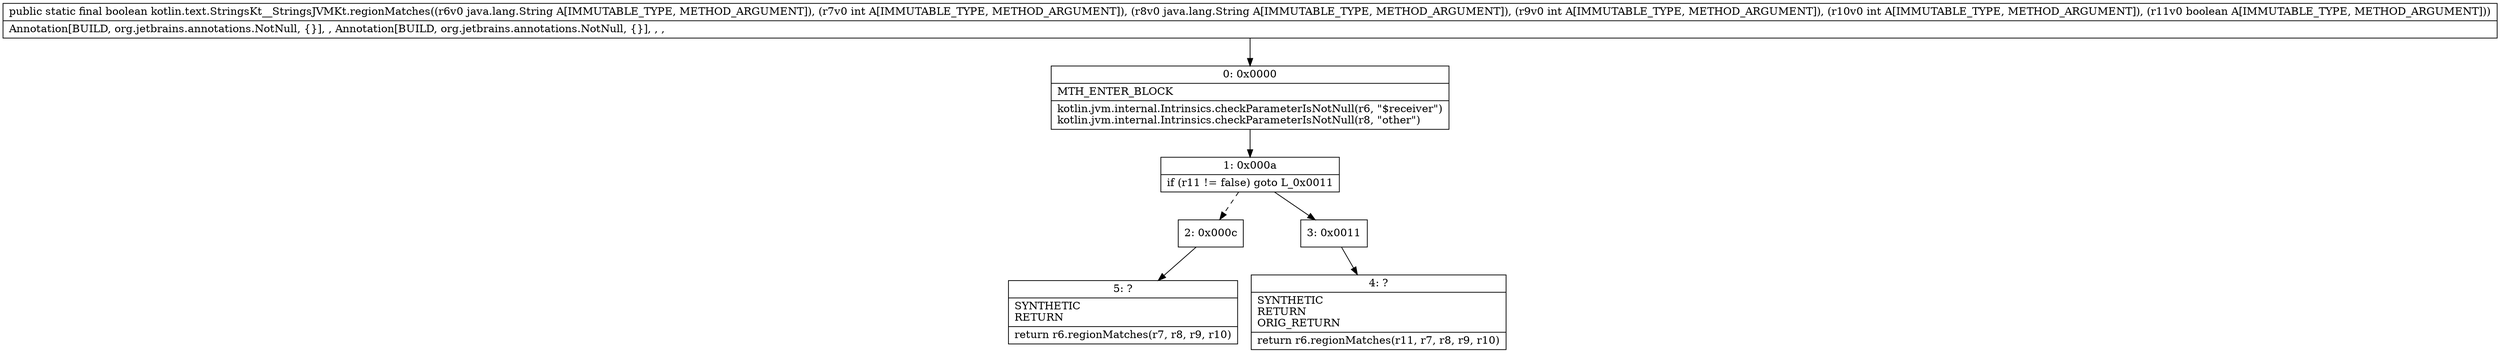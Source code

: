 digraph "CFG forkotlin.text.StringsKt__StringsJVMKt.regionMatches(Ljava\/lang\/String;ILjava\/lang\/String;IIZ)Z" {
Node_0 [shape=record,label="{0\:\ 0x0000|MTH_ENTER_BLOCK\l|kotlin.jvm.internal.Intrinsics.checkParameterIsNotNull(r6, \"$receiver\")\lkotlin.jvm.internal.Intrinsics.checkParameterIsNotNull(r8, \"other\")\l}"];
Node_1 [shape=record,label="{1\:\ 0x000a|if (r11 != false) goto L_0x0011\l}"];
Node_2 [shape=record,label="{2\:\ 0x000c}"];
Node_3 [shape=record,label="{3\:\ 0x0011}"];
Node_4 [shape=record,label="{4\:\ ?|SYNTHETIC\lRETURN\lORIG_RETURN\l|return r6.regionMatches(r11, r7, r8, r9, r10)\l}"];
Node_5 [shape=record,label="{5\:\ ?|SYNTHETIC\lRETURN\l|return r6.regionMatches(r7, r8, r9, r10)\l}"];
MethodNode[shape=record,label="{public static final boolean kotlin.text.StringsKt__StringsJVMKt.regionMatches((r6v0 java.lang.String A[IMMUTABLE_TYPE, METHOD_ARGUMENT]), (r7v0 int A[IMMUTABLE_TYPE, METHOD_ARGUMENT]), (r8v0 java.lang.String A[IMMUTABLE_TYPE, METHOD_ARGUMENT]), (r9v0 int A[IMMUTABLE_TYPE, METHOD_ARGUMENT]), (r10v0 int A[IMMUTABLE_TYPE, METHOD_ARGUMENT]), (r11v0 boolean A[IMMUTABLE_TYPE, METHOD_ARGUMENT]))  | Annotation[BUILD, org.jetbrains.annotations.NotNull, \{\}], , Annotation[BUILD, org.jetbrains.annotations.NotNull, \{\}], , , \l}"];
MethodNode -> Node_0;
Node_0 -> Node_1;
Node_1 -> Node_2[style=dashed];
Node_1 -> Node_3;
Node_2 -> Node_5;
Node_3 -> Node_4;
}

